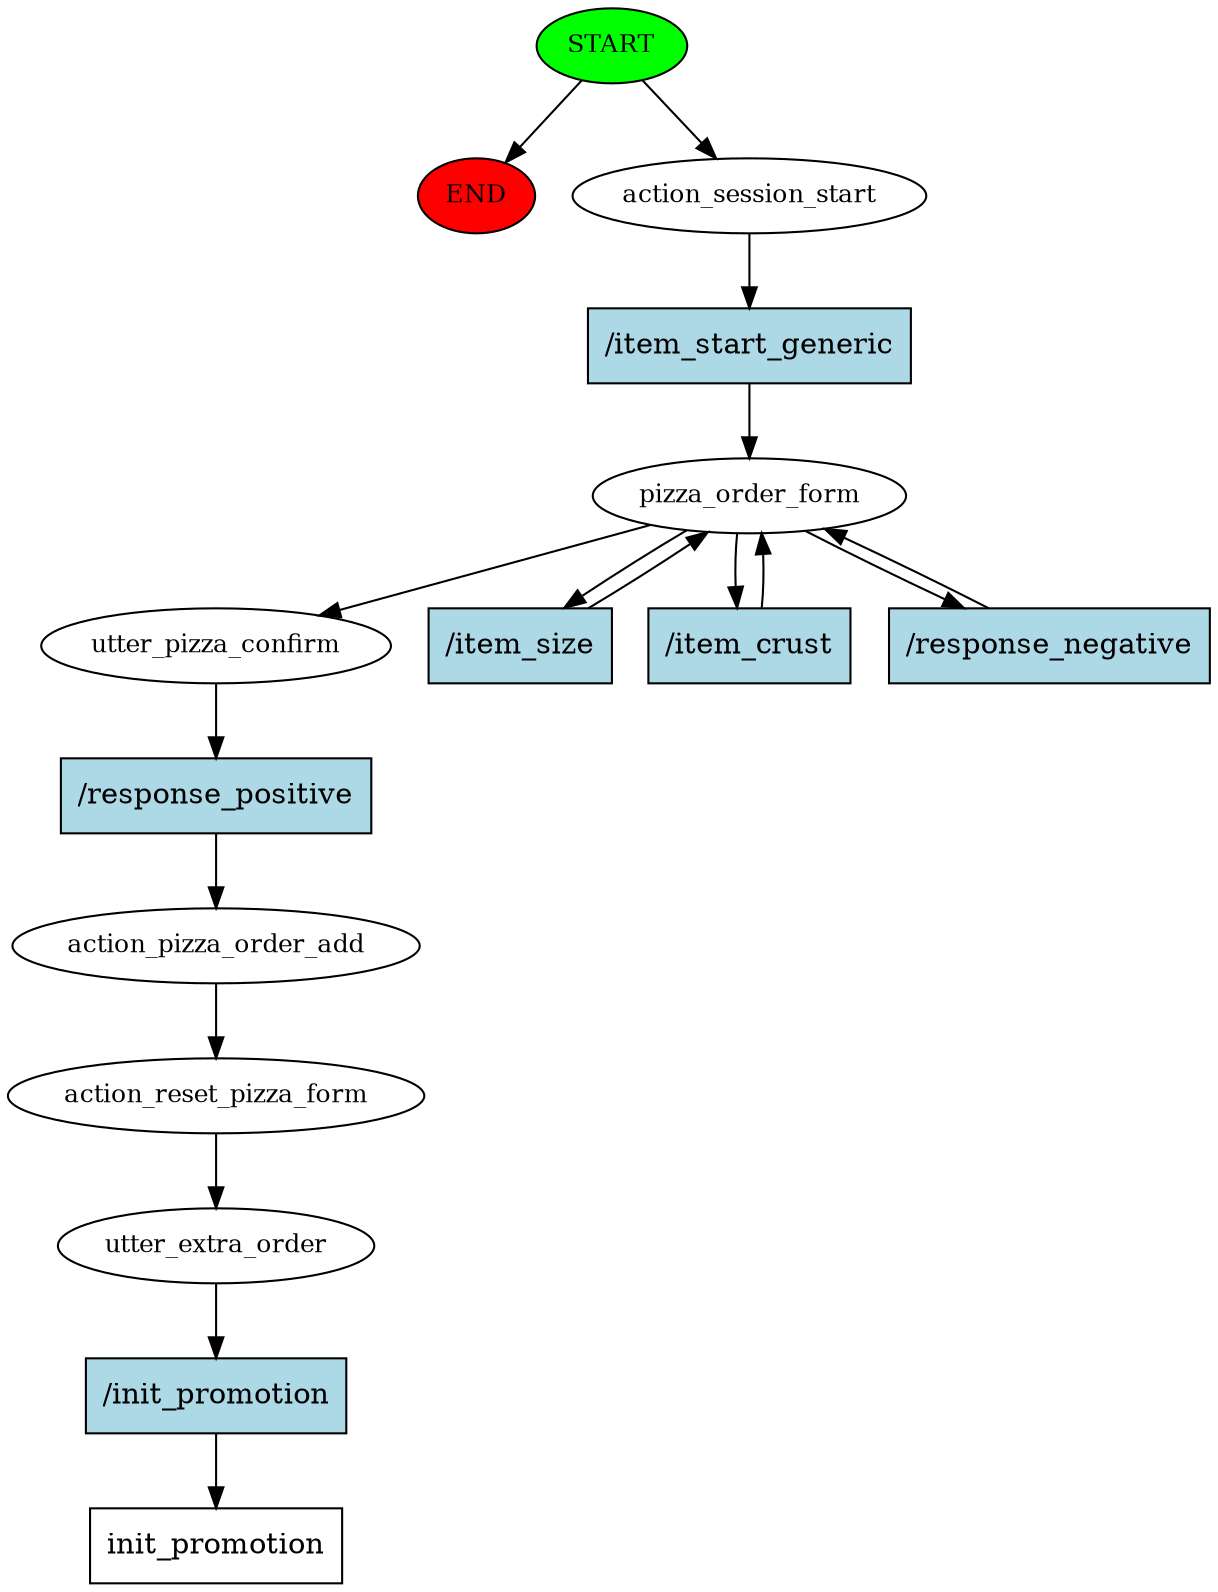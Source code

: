 digraph  {
0 [class="start active", fillcolor=green, fontsize=12, label=START, style=filled];
"-1" [class=end, fillcolor=red, fontsize=12, label=END, style=filled];
1 [class=active, fontsize=12, label=action_session_start];
2 [class=active, fontsize=12, label=pizza_order_form];
6 [class=active, fontsize=12, label=utter_pizza_confirm];
7 [class=active, fontsize=12, label=action_pizza_order_add];
8 [class=active, fontsize=12, label=action_reset_pizza_form];
9 [class=active, fontsize=12, label=utter_extra_order];
10 [class="intent dashed active", label=init_promotion, shape=rect];
11 [class="intent active", fillcolor=lightblue, label="/item_start_generic", shape=rect, style=filled];
12 [class="intent active", fillcolor=lightblue, label="/item_size", shape=rect, style=filled];
13 [class="intent active", fillcolor=lightblue, label="/item_crust", shape=rect, style=filled];
14 [class="intent active", fillcolor=lightblue, label="/response_negative", shape=rect, style=filled];
15 [class="intent active", fillcolor=lightblue, label="/response_positive", shape=rect, style=filled];
16 [class="intent active", fillcolor=lightblue, label="/init_promotion", shape=rect, style=filled];
0 -> "-1"  [class="", key=NONE, label=""];
0 -> 1  [class=active, key=NONE, label=""];
1 -> 11  [class=active, key=0];
2 -> 6  [class=active, key=NONE, label=""];
2 -> 12  [class=active, key=0];
2 -> 13  [class=active, key=0];
2 -> 14  [class=active, key=0];
6 -> 15  [class=active, key=0];
7 -> 8  [class=active, key=NONE, label=""];
8 -> 9  [class=active, key=NONE, label=""];
9 -> 16  [class=active, key=0];
11 -> 2  [class=active, key=0];
12 -> 2  [class=active, key=0];
13 -> 2  [class=active, key=0];
14 -> 2  [class=active, key=0];
15 -> 7  [class=active, key=0];
16 -> 10  [class=active, key=0];
}
